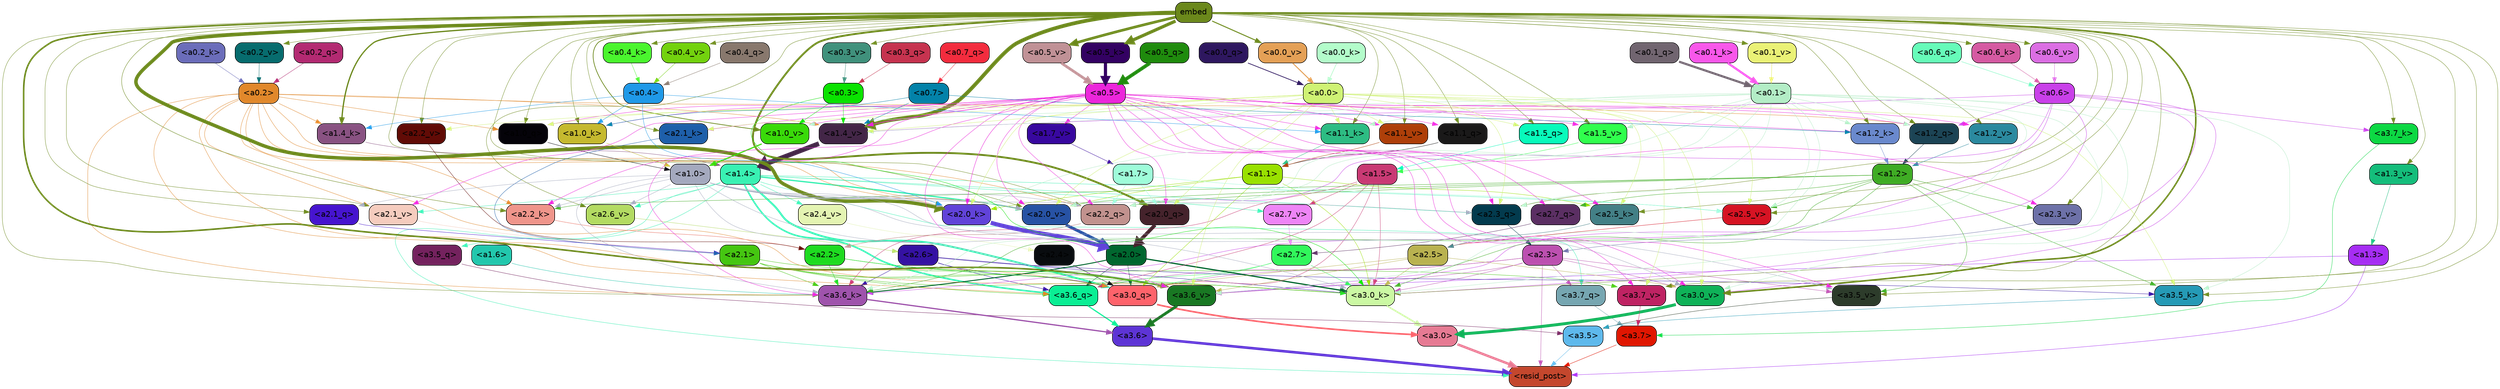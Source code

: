 strict digraph "" {
	graph [bgcolor=transparent,
		layout=dot,
		overlap=false,
		splines=true
	];
	"<a3.7>"	[color=black,
		fillcolor="#e01601",
		fontname=Helvetica,
		shape=box,
		style="filled, rounded"];
	"<resid_post>"	[color=black,
		fillcolor="#c4472d",
		fontname=Helvetica,
		shape=box,
		style="filled, rounded"];
	"<a3.7>" -> "<resid_post>"	[color="#e01601",
		penwidth=0.6239100098609924];
	"<a3.6>"	[color=black,
		fillcolor="#5d34d5",
		fontname=Helvetica,
		shape=box,
		style="filled, rounded"];
	"<a3.6>" -> "<resid_post>"	[color="#5d34d5",
		penwidth=4.569062113761902];
	"<a3.5>"	[color=black,
		fillcolor="#5eb9ec",
		fontname=Helvetica,
		shape=box,
		style="filled, rounded"];
	"<a3.5>" -> "<resid_post>"	[color="#5eb9ec",
		penwidth=0.6];
	"<a3.0>"	[color=black,
		fillcolor="#e67a93",
		fontname=Helvetica,
		shape=box,
		style="filled, rounded"];
	"<a3.0>" -> "<resid_post>"	[color="#e67a93",
		penwidth=4.283544182777405];
	"<a2.3>"	[color=black,
		fillcolor="#bc50b0",
		fontname=Helvetica,
		shape=box,
		style="filled, rounded"];
	"<a2.3>" -> "<resid_post>"	[color="#bc50b0",
		penwidth=0.6];
	"<a3.7_q>"	[color=black,
		fillcolor="#76a6b1",
		fontname=Helvetica,
		shape=box,
		style="filled, rounded"];
	"<a2.3>" -> "<a3.7_q>"	[color="#bc50b0",
		penwidth=0.6];
	"<a3.6_q>"	[color=black,
		fillcolor="#0aee94",
		fontname=Helvetica,
		shape=box,
		style="filled, rounded"];
	"<a2.3>" -> "<a3.6_q>"	[color="#bc50b0",
		penwidth=0.6];
	"<a3.0_q>"	[color=black,
		fillcolor="#fe636b",
		fontname=Helvetica,
		shape=box,
		style="filled, rounded"];
	"<a2.3>" -> "<a3.0_q>"	[color="#bc50b0",
		penwidth=0.6];
	"<a3.0_k>"	[color=black,
		fillcolor="#cbf8a3",
		fontname=Helvetica,
		shape=box,
		style="filled, rounded"];
	"<a2.3>" -> "<a3.0_k>"	[color="#bc50b0",
		penwidth=0.6];
	"<a3.6_v>"	[color=black,
		fillcolor="#197823",
		fontname=Helvetica,
		shape=box,
		style="filled, rounded"];
	"<a2.3>" -> "<a3.6_v>"	[color="#bc50b0",
		penwidth=0.6];
	"<a3.5_v>"	[color=black,
		fillcolor="#2d3c2b",
		fontname=Helvetica,
		shape=box,
		style="filled, rounded"];
	"<a2.3>" -> "<a3.5_v>"	[color="#bc50b0",
		penwidth=0.6];
	"<a3.0_v>"	[color=black,
		fillcolor="#0fb258",
		fontname=Helvetica,
		shape=box,
		style="filled, rounded"];
	"<a2.3>" -> "<a3.0_v>"	[color="#bc50b0",
		penwidth=0.6];
	"<a1.4>"	[color=black,
		fillcolor="#39f1b3",
		fontname=Helvetica,
		shape=box,
		style="filled, rounded"];
	"<a1.4>" -> "<resid_post>"	[color="#39f1b3",
		penwidth=0.6];
	"<a1.4>" -> "<a3.7_q>"	[color="#39f1b3",
		penwidth=0.6];
	"<a1.4>" -> "<a3.6_q>"	[color="#39f1b3",
		penwidth=2.7934007048606873];
	"<a3.5_q>"	[color=black,
		fillcolor="#74225e",
		fontname=Helvetica,
		shape=box,
		style="filled, rounded"];
	"<a1.4>" -> "<a3.5_q>"	[color="#39f1b3",
		penwidth=0.6];
	"<a1.4>" -> "<a3.0_q>"	[color="#39f1b3",
		penwidth=3.340754985809326];
	"<a2.3_q>"	[color=black,
		fillcolor="#033b4e",
		fontname=Helvetica,
		shape=box,
		style="filled, rounded"];
	"<a1.4>" -> "<a2.3_q>"	[color="#39f1b3",
		penwidth=0.6];
	"<a2.7_v>"	[color=black,
		fillcolor="#ee85f6",
		fontname=Helvetica,
		shape=box,
		style="filled, rounded"];
	"<a1.4>" -> "<a2.7_v>"	[color="#39f1b3",
		penwidth=0.6];
	"<a2.6_v>"	[color=black,
		fillcolor="#b3db62",
		fontname=Helvetica,
		shape=box,
		style="filled, rounded"];
	"<a1.4>" -> "<a2.6_v>"	[color="#39f1b3",
		penwidth=0.6];
	"<a2.5_v>"	[color=black,
		fillcolor="#d61323",
		fontname=Helvetica,
		shape=box,
		style="filled, rounded"];
	"<a1.4>" -> "<a2.5_v>"	[color="#39f1b3",
		penwidth=0.6];
	"<a2.4_v>"	[color=black,
		fillcolor="#e4f4b2",
		fontname=Helvetica,
		shape=box,
		style="filled, rounded"];
	"<a1.4>" -> "<a2.4_v>"	[color="#39f1b3",
		penwidth=0.6];
	"<a2.1_v>"	[color=black,
		fillcolor="#f5ccbe",
		fontname=Helvetica,
		shape=box,
		style="filled, rounded"];
	"<a1.4>" -> "<a2.1_v>"	[color="#39f1b3",
		penwidth=0.6];
	"<a2.0_v>"	[color=black,
		fillcolor="#2752a4",
		fontname=Helvetica,
		shape=box,
		style="filled, rounded"];
	"<a1.4>" -> "<a2.0_v>"	[color="#39f1b3",
		penwidth=2.268759250640869];
	"<a1.3>"	[color=black,
		fillcolor="#a62df3",
		fontname=Helvetica,
		shape=box,
		style="filled, rounded"];
	"<a1.3>" -> "<resid_post>"	[color="#a62df3",
		penwidth=0.6];
	"<a1.3>" -> "<a3.6_v>"	[color="#a62df3",
		penwidth=0.6];
	"<a3.7_q>" -> "<a3.7>"	[color="#76a6b1",
		penwidth=0.6];
	"<a3.6_q>" -> "<a3.6>"	[color="#0aee94",
		penwidth=2.0347584784030914];
	"<a3.5_q>" -> "<a3.5>"	[color="#74225e",
		penwidth=0.6];
	"<a3.0_q>" -> "<a3.0>"	[color="#fe636b",
		penwidth=2.8635367155075073];
	"<a3.7_k>"	[color=black,
		fillcolor="#0cd843",
		fontname=Helvetica,
		shape=box,
		style="filled, rounded"];
	"<a3.7_k>" -> "<a3.7>"	[color="#0cd843",
		penwidth=0.6];
	"<a3.6_k>"	[color=black,
		fillcolor="#9f53ac",
		fontname=Helvetica,
		shape=box,
		style="filled, rounded"];
	"<a3.6_k>" -> "<a3.6>"	[color="#9f53ac",
		penwidth=2.1760786175727844];
	"<a3.5_k>"	[color=black,
		fillcolor="#259ab6",
		fontname=Helvetica,
		shape=box,
		style="filled, rounded"];
	"<a3.5_k>" -> "<a3.5>"	[color="#259ab6",
		penwidth=0.6];
	"<a3.0_k>" -> "<a3.0>"	[color="#cbf8a3",
		penwidth=2.632905662059784];
	"<a3.7_v>"	[color=black,
		fillcolor="#bf2363",
		fontname=Helvetica,
		shape=box,
		style="filled, rounded"];
	"<a3.7_v>" -> "<a3.7>"	[color="#bf2363",
		penwidth=0.6];
	"<a3.6_v>" -> "<a3.6>"	[color="#197823",
		penwidth=4.981305837631226];
	"<a3.5_v>" -> "<a3.5>"	[color="#2d3c2b",
		penwidth=0.6];
	"<a3.0_v>" -> "<a3.0>"	[color="#0fb258",
		penwidth=5.168330669403076];
	"<a2.7>"	[color=black,
		fillcolor="#31f75b",
		fontname=Helvetica,
		shape=box,
		style="filled, rounded"];
	"<a2.7>" -> "<a3.6_q>"	[color="#31f75b",
		penwidth=0.6];
	"<a2.7>" -> "<a3.0_q>"	[color="#31f75b",
		penwidth=0.6];
	"<a2.7>" -> "<a3.0_k>"	[color="#31f75b",
		penwidth=0.6];
	"<a2.6>"	[color=black,
		fillcolor="#3512a3",
		fontname=Helvetica,
		shape=box,
		style="filled, rounded"];
	"<a2.6>" -> "<a3.6_q>"	[color="#3512a3",
		penwidth=0.6];
	"<a2.6>" -> "<a3.0_q>"	[color="#3512a3",
		penwidth=0.6];
	"<a2.6>" -> "<a3.6_k>"	[color="#3512a3",
		penwidth=0.6];
	"<a2.6>" -> "<a3.5_k>"	[color="#3512a3",
		penwidth=0.6];
	"<a2.6>" -> "<a3.0_k>"	[color="#3512a3",
		penwidth=0.6];
	"<a2.1>"	[color=black,
		fillcolor="#45c611",
		fontname=Helvetica,
		shape=box,
		style="filled, rounded"];
	"<a2.1>" -> "<a3.6_q>"	[color="#45c611",
		penwidth=0.6];
	"<a2.1>" -> "<a3.0_q>"	[color="#45c611",
		penwidth=0.6];
	"<a2.1>" -> "<a3.6_k>"	[color="#45c611",
		penwidth=0.6];
	"<a2.1>" -> "<a3.0_k>"	[color="#45c611",
		penwidth=0.6];
	"<a2.1>" -> "<a3.7_v>"	[color="#45c611",
		penwidth=0.6];
	"<a2.1>" -> "<a3.6_v>"	[color="#45c611",
		penwidth=0.6];
	"<a2.0>"	[color=black,
		fillcolor="#01672f",
		fontname=Helvetica,
		shape=box,
		style="filled, rounded"];
	"<a2.0>" -> "<a3.6_q>"	[color="#01672f",
		penwidth=0.6];
	"<a2.0>" -> "<a3.0_q>"	[color="#01672f",
		penwidth=0.6];
	"<a2.0>" -> "<a3.6_k>"	[color="#01672f",
		penwidth=1.6382827460765839];
	"<a2.0>" -> "<a3.0_k>"	[color="#01672f",
		penwidth=2.161143198609352];
	"<a1.5>"	[color=black,
		fillcolor="#c93a74",
		fontname=Helvetica,
		shape=box,
		style="filled, rounded"];
	"<a1.5>" -> "<a3.6_q>"	[color="#c93a74",
		penwidth=0.6];
	"<a1.5>" -> "<a3.0_q>"	[color="#c93a74",
		penwidth=0.6];
	"<a1.5>" -> "<a3.6_k>"	[color="#c93a74",
		penwidth=0.6];
	"<a1.5>" -> "<a3.0_k>"	[color="#c93a74",
		penwidth=0.6];
	"<a1.5>" -> "<a2.7_v>"	[color="#c93a74",
		penwidth=0.6];
	"<a0.2>"	[color=black,
		fillcolor="#e1882b",
		fontname=Helvetica,
		shape=box,
		style="filled, rounded"];
	"<a0.2>" -> "<a3.6_q>"	[color="#e1882b",
		penwidth=0.6];
	"<a0.2>" -> "<a3.0_q>"	[color="#e1882b",
		penwidth=0.6];
	"<a0.2>" -> "<a3.6_k>"	[color="#e1882b",
		penwidth=0.6];
	"<a0.2>" -> "<a3.0_k>"	[color="#e1882b",
		penwidth=0.6];
	"<a2.2_q>"	[color=black,
		fillcolor="#c1928e",
		fontname=Helvetica,
		shape=box,
		style="filled, rounded"];
	"<a0.2>" -> "<a2.2_q>"	[color="#e1882b",
		penwidth=0.6];
	"<a2.2_k>"	[color=black,
		fillcolor="#ef958b",
		fontname=Helvetica,
		shape=box,
		style="filled, rounded"];
	"<a0.2>" -> "<a2.2_k>"	[color="#e1882b",
		penwidth=0.6];
	"<a2.0_k>"	[color=black,
		fillcolor="#6143d9",
		fontname=Helvetica,
		shape=box,
		style="filled, rounded"];
	"<a0.2>" -> "<a2.0_k>"	[color="#e1882b",
		penwidth=0.6];
	"<a0.2>" -> "<a2.1_v>"	[color="#e1882b",
		penwidth=0.6];
	"<a0.2>" -> "<a2.0_v>"	[color="#e1882b",
		penwidth=0.6];
	"<a1.2_q>"	[color=black,
		fillcolor="#1c4455",
		fontname=Helvetica,
		shape=box,
		style="filled, rounded"];
	"<a0.2>" -> "<a1.2_q>"	[color="#e1882b",
		penwidth=0.6];
	"<a1.0_q>"	[color=black,
		fillcolor="#050309",
		fontname=Helvetica,
		shape=box,
		style="filled, rounded"];
	"<a0.2>" -> "<a1.0_q>"	[color="#e1882b",
		penwidth=0.6];
	"<a1.4_k>"	[color=black,
		fillcolor="#895282",
		fontname=Helvetica,
		shape=box,
		style="filled, rounded"];
	"<a0.2>" -> "<a1.4_k>"	[color="#e1882b",
		penwidth=0.6];
	"<a1.4_v>"	[color=black,
		fillcolor="#432647",
		fontname=Helvetica,
		shape=box,
		style="filled, rounded"];
	"<a0.2>" -> "<a1.4_v>"	[color="#e1882b",
		penwidth=0.6];
	"<a2.5>"	[color=black,
		fillcolor="#b9b250",
		fontname=Helvetica,
		shape=box,
		style="filled, rounded"];
	"<a2.5>" -> "<a3.0_q>"	[color="#b9b250",
		penwidth=0.6];
	"<a2.5>" -> "<a3.0_k>"	[color="#b9b250",
		penwidth=0.6];
	"<a2.5>" -> "<a3.6_v>"	[color="#b9b250",
		penwidth=0.6];
	"<a2.5>" -> "<a3.0_v>"	[color="#b9b250",
		penwidth=0.6];
	"<a2.4>"	[color=black,
		fillcolor="#090c0f",
		fontname=Helvetica,
		shape=box,
		style="filled, rounded"];
	"<a2.4>" -> "<a3.0_q>"	[color="#090c0f",
		penwidth=0.6];
	"<a1.1>"	[color=black,
		fillcolor="#99e100",
		fontname=Helvetica,
		shape=box,
		style="filled, rounded"];
	"<a1.1>" -> "<a3.0_q>"	[color="#99e100",
		penwidth=0.6];
	"<a1.1>" -> "<a3.0_k>"	[color="#99e100",
		penwidth=0.6];
	"<a2.5_k>"	[color=black,
		fillcolor="#438086",
		fontname=Helvetica,
		shape=box,
		style="filled, rounded"];
	"<a1.1>" -> "<a2.5_k>"	[color="#99e100",
		penwidth=0.6];
	"<a1.1>" -> "<a2.0_k>"	[color="#99e100",
		penwidth=0.6];
	"<a1.1>" -> "<a2.0_v>"	[color="#99e100",
		penwidth=0.6];
	"<a0.6>"	[color=black,
		fillcolor="#c940e9",
		fontname=Helvetica,
		shape=box,
		style="filled, rounded"];
	"<a0.6>" -> "<a3.7_k>"	[color="#c940e9",
		penwidth=0.6];
	"<a0.6>" -> "<a3.6_k>"	[color="#c940e9",
		penwidth=0.6];
	"<a0.6>" -> "<a3.0_k>"	[color="#c940e9",
		penwidth=0.6];
	"<a0.6>" -> "<a3.6_v>"	[color="#c940e9",
		penwidth=0.6];
	"<a0.6>" -> "<a3.0_v>"	[color="#c940e9",
		penwidth=0.6];
	"<a0.6>" -> "<a2.2_q>"	[color="#c940e9",
		penwidth=0.6];
	"<a0.6>" -> "<a1.2_q>"	[color="#c940e9",
		penwidth=0.6];
	"<a0.6>" -> "<a1.4_v>"	[color="#c940e9",
		penwidth=0.6];
	embed	[color=black,
		fillcolor="#6b881b",
		fontname=Helvetica,
		shape=box,
		style="filled, rounded"];
	embed -> "<a3.7_k>"	[color="#6b881b",
		penwidth=0.6];
	embed -> "<a3.6_k>"	[color="#6b881b",
		penwidth=0.6];
	embed -> "<a3.5_k>"	[color="#6b881b",
		penwidth=0.6];
	embed -> "<a3.0_k>"	[color="#6b881b",
		penwidth=0.6];
	embed -> "<a3.7_v>"	[color="#6b881b",
		penwidth=0.6];
	embed -> "<a3.6_v>"	[color="#6b881b",
		penwidth=2.7825746536254883];
	embed -> "<a3.5_v>"	[color="#6b881b",
		penwidth=0.6];
	embed -> "<a3.0_v>"	[color="#6b881b",
		penwidth=2.6950180530548096];
	embed -> "<a2.3_q>"	[color="#6b881b",
		penwidth=0.6];
	embed -> "<a2.2_q>"	[color="#6b881b",
		penwidth=0.6];
	"<a2.1_q>"	[color=black,
		fillcolor="#4614cf",
		fontname=Helvetica,
		shape=box,
		style="filled, rounded"];
	embed -> "<a2.1_q>"	[color="#6b881b",
		penwidth=0.6];
	"<a2.0_q>"	[color=black,
		fillcolor="#45232c",
		fontname=Helvetica,
		shape=box,
		style="filled, rounded"];
	embed -> "<a2.0_q>"	[color="#6b881b",
		penwidth=3.305941343307495];
	embed -> "<a2.5_k>"	[color="#6b881b",
		penwidth=0.6];
	embed -> "<a2.2_k>"	[color="#6b881b",
		penwidth=0.6698317527770996];
	"<a2.1_k>"	[color=black,
		fillcolor="#1e5faa",
		fontname=Helvetica,
		shape=box,
		style="filled, rounded"];
	embed -> "<a2.1_k>"	[color="#6b881b",
		penwidth=0.6];
	embed -> "<a2.0_k>"	[color="#6b881b",
		penwidth=6.12570995092392];
	embed -> "<a2.6_v>"	[color="#6b881b",
		penwidth=0.6];
	embed -> "<a2.5_v>"	[color="#6b881b",
		penwidth=0.6];
	"<a2.3_v>"	[color=black,
		fillcolor="#6d71a8",
		fontname=Helvetica,
		shape=box,
		style="filled, rounded"];
	embed -> "<a2.3_v>"	[color="#6b881b",
		penwidth=0.6];
	"<a2.2_v>"	[color=black,
		fillcolor="#610b06",
		fontname=Helvetica,
		shape=box,
		style="filled, rounded"];
	embed -> "<a2.2_v>"	[color="#6b881b",
		penwidth=0.6];
	embed -> "<a2.1_v>"	[color="#6b881b",
		penwidth=0.6];
	embed -> "<a2.0_v>"	[color="#6b881b",
		penwidth=0.6];
	"<a1.5_q>"	[color=black,
		fillcolor="#08fabb",
		fontname=Helvetica,
		shape=box,
		style="filled, rounded"];
	embed -> "<a1.5_q>"	[color="#6b881b",
		penwidth=0.6];
	embed -> "<a1.2_q>"	[color="#6b881b",
		penwidth=0.6087074279785156];
	"<a1.1_q>"	[color=black,
		fillcolor="#1a1919",
		fontname=Helvetica,
		shape=box,
		style="filled, rounded"];
	embed -> "<a1.1_q>"	[color="#6b881b",
		penwidth=0.6];
	embed -> "<a1.0_q>"	[color="#6b881b",
		penwidth=0.6];
	embed -> "<a1.4_k>"	[color="#6b881b",
		penwidth=2.1858973503112793];
	"<a1.2_k>"	[color=black,
		fillcolor="#6a89cd",
		fontname=Helvetica,
		shape=box,
		style="filled, rounded"];
	embed -> "<a1.2_k>"	[color="#6b881b",
		penwidth=0.6];
	"<a1.1_k>"	[color=black,
		fillcolor="#2dbc83",
		fontname=Helvetica,
		shape=box,
		style="filled, rounded"];
	embed -> "<a1.1_k>"	[color="#6b881b",
		penwidth=0.6];
	"<a1.0_k>"	[color=black,
		fillcolor="#c5b92f",
		fontname=Helvetica,
		shape=box,
		style="filled, rounded"];
	embed -> "<a1.0_k>"	[color="#6b881b",
		penwidth=0.6];
	"<a1.5_v>"	[color=black,
		fillcolor="#30fe4d",
		fontname=Helvetica,
		shape=box,
		style="filled, rounded"];
	embed -> "<a1.5_v>"	[color="#6b881b",
		penwidth=0.6];
	embed -> "<a1.4_v>"	[color="#6b881b",
		penwidth=6.590077131986618];
	"<a1.3_v>"	[color=black,
		fillcolor="#14bd7b",
		fontname=Helvetica,
		shape=box,
		style="filled, rounded"];
	embed -> "<a1.3_v>"	[color="#6b881b",
		penwidth=0.6];
	"<a1.2_v>"	[color=black,
		fillcolor="#2b899f",
		fontname=Helvetica,
		shape=box,
		style="filled, rounded"];
	embed -> "<a1.2_v>"	[color="#6b881b",
		penwidth=0.6];
	"<a1.1_v>"	[color=black,
		fillcolor="#ae3f09",
		fontname=Helvetica,
		shape=box,
		style="filled, rounded"];
	embed -> "<a1.1_v>"	[color="#6b881b",
		penwidth=0.6];
	"<a1.0_v>"	[color=black,
		fillcolor="#39da09",
		fontname=Helvetica,
		shape=box,
		style="filled, rounded"];
	embed -> "<a1.0_v>"	[color="#6b881b",
		penwidth=1.2076449394226074];
	"<a0.6_k>"	[color=black,
		fillcolor="#d55aa2",
		fontname=Helvetica,
		shape=box,
		style="filled, rounded"];
	embed -> "<a0.6_k>"	[color="#6b881b",
		penwidth=0.6];
	"<a0.5_k>"	[color=black,
		fillcolor="#330162",
		fontname=Helvetica,
		shape=box,
		style="filled, rounded"];
	embed -> "<a0.5_k>"	[color="#6b881b",
		penwidth=5.610821008682251];
	"<a0.4_k>"	[color=black,
		fillcolor="#4af52e",
		fontname=Helvetica,
		shape=box,
		style="filled, rounded"];
	embed -> "<a0.4_k>"	[color="#6b881b",
		penwidth=0.6];
	"<a0.6_v>"	[color=black,
		fillcolor="#db6ee3",
		fontname=Helvetica,
		shape=box,
		style="filled, rounded"];
	embed -> "<a0.6_v>"	[color="#6b881b",
		penwidth=0.6];
	"<a0.5_v>"	[color=black,
		fillcolor="#c09196",
		fontname=Helvetica,
		shape=box,
		style="filled, rounded"];
	embed -> "<a0.5_v>"	[color="#6b881b",
		penwidth=4.663905620574951];
	"<a0.4_v>"	[color=black,
		fillcolor="#73d20e",
		fontname=Helvetica,
		shape=box,
		style="filled, rounded"];
	embed -> "<a0.4_v>"	[color="#6b881b",
		penwidth=0.6];
	"<a0.3_v>"	[color=black,
		fillcolor="#40917c",
		fontname=Helvetica,
		shape=box,
		style="filled, rounded"];
	embed -> "<a0.3_v>"	[color="#6b881b",
		penwidth=0.6];
	"<a0.2_v>"	[color=black,
		fillcolor="#076c6e",
		fontname=Helvetica,
		shape=box,
		style="filled, rounded"];
	embed -> "<a0.2_v>"	[color="#6b881b",
		penwidth=0.6];
	"<a0.1_v>"	[color=black,
		fillcolor="#eaf176",
		fontname=Helvetica,
		shape=box,
		style="filled, rounded"];
	embed -> "<a0.1_v>"	[color="#6b881b",
		penwidth=0.8192043304443359];
	"<a0.0_v>"	[color=black,
		fillcolor="#e4a056",
		fontname=Helvetica,
		shape=box,
		style="filled, rounded"];
	embed -> "<a0.0_v>"	[color="#6b881b",
		penwidth=1.706191062927246];
	"<a2.2>"	[color=black,
		fillcolor="#1edb20",
		fontname=Helvetica,
		shape=box,
		style="filled, rounded"];
	"<a2.2>" -> "<a3.6_k>"	[color="#1edb20",
		penwidth=0.6];
	"<a2.2>" -> "<a3.0_k>"	[color="#1edb20",
		penwidth=0.6];
	"<a2.2>" -> "<a3.6_v>"	[color="#1edb20",
		penwidth=0.6];
	"<a1.6>"	[color=black,
		fillcolor="#22c7ad",
		fontname=Helvetica,
		shape=box,
		style="filled, rounded"];
	"<a1.6>" -> "<a3.6_k>"	[color="#22c7ad",
		penwidth=0.6];
	"<a1.2>"	[color=black,
		fillcolor="#3fac24",
		fontname=Helvetica,
		shape=box,
		style="filled, rounded"];
	"<a1.2>" -> "<a3.6_k>"	[color="#3fac24",
		penwidth=0.6];
	"<a1.2>" -> "<a3.5_k>"	[color="#3fac24",
		penwidth=0.6];
	"<a1.2>" -> "<a3.0_k>"	[color="#3fac24",
		penwidth=0.6];
	"<a1.2>" -> "<a3.5_v>"	[color="#3fac24",
		penwidth=0.6];
	"<a2.7_q>"	[color=black,
		fillcolor="#5b2f63",
		fontname=Helvetica,
		shape=box,
		style="filled, rounded"];
	"<a1.2>" -> "<a2.7_q>"	[color="#3fac24",
		penwidth=0.6];
	"<a1.2>" -> "<a2.2_q>"	[color="#3fac24",
		penwidth=0.6];
	"<a1.2>" -> "<a2.2_k>"	[color="#3fac24",
		penwidth=0.6];
	"<a1.2>" -> "<a2.5_v>"	[color="#3fac24",
		penwidth=0.6];
	"<a1.2>" -> "<a2.3_v>"	[color="#3fac24",
		penwidth=0.6];
	"<a1.2>" -> "<a2.0_v>"	[color="#3fac24",
		penwidth=0.6];
	"<a1.0>"	[color=black,
		fillcolor="#a4a9be",
		fontname=Helvetica,
		shape=box,
		style="filled, rounded"];
	"<a1.0>" -> "<a3.6_k>"	[color="#a4a9be",
		penwidth=0.6];
	"<a1.0>" -> "<a3.0_k>"	[color="#a4a9be",
		penwidth=0.6];
	"<a1.0>" -> "<a3.6_v>"	[color="#a4a9be",
		penwidth=0.6];
	"<a1.0>" -> "<a3.5_v>"	[color="#a4a9be",
		penwidth=0.6];
	"<a1.0>" -> "<a3.0_v>"	[color="#a4a9be",
		penwidth=0.6];
	"<a1.0>" -> "<a2.3_q>"	[color="#a4a9be",
		penwidth=0.6];
	"<a1.0>" -> "<a2.2_q>"	[color="#a4a9be",
		penwidth=0.6];
	"<a1.0>" -> "<a2.1_q>"	[color="#a4a9be",
		penwidth=0.6];
	"<a1.0>" -> "<a2.2_k>"	[color="#a4a9be",
		penwidth=0.6];
	"<a1.0>" -> "<a2.0_k>"	[color="#a4a9be",
		penwidth=0.6];
	"<a1.0>" -> "<a2.6_v>"	[color="#a4a9be",
		penwidth=0.6];
	"<a1.0>" -> "<a2.0_v>"	[color="#a4a9be",
		penwidth=1.2213096618652344];
	"<a0.5>"	[color=black,
		fillcolor="#ec26db",
		fontname=Helvetica,
		shape=box,
		style="filled, rounded"];
	"<a0.5>" -> "<a3.6_k>"	[color="#ec26db",
		penwidth=0.6];
	"<a0.5>" -> "<a3.7_v>"	[color="#ec26db",
		penwidth=0.6];
	"<a0.5>" -> "<a3.6_v>"	[color="#ec26db",
		penwidth=0.6];
	"<a0.5>" -> "<a3.5_v>"	[color="#ec26db",
		penwidth=0.6];
	"<a0.5>" -> "<a3.0_v>"	[color="#ec26db",
		penwidth=0.6];
	"<a0.5>" -> "<a2.7_q>"	[color="#ec26db",
		penwidth=0.6];
	"<a0.5>" -> "<a2.3_q>"	[color="#ec26db",
		penwidth=0.6];
	"<a0.5>" -> "<a2.2_q>"	[color="#ec26db",
		penwidth=0.6];
	"<a0.5>" -> "<a2.0_q>"	[color="#ec26db",
		penwidth=0.6];
	"<a0.5>" -> "<a2.5_k>"	[color="#ec26db",
		penwidth=0.6];
	"<a0.5>" -> "<a2.2_k>"	[color="#ec26db",
		penwidth=0.6];
	"<a0.5>" -> "<a2.1_k>"	[color="#ec26db",
		penwidth=0.6];
	"<a0.5>" -> "<a2.0_k>"	[color="#ec26db",
		penwidth=0.6900839805603027];
	"<a0.5>" -> "<a2.3_v>"	[color="#ec26db",
		penwidth=0.6];
	"<a0.5>" -> "<a2.1_v>"	[color="#ec26db",
		penwidth=0.6];
	"<a0.5>" -> "<a2.0_v>"	[color="#ec26db",
		penwidth=0.6];
	"<a0.5>" -> "<a1.2_q>"	[color="#ec26db",
		penwidth=0.6];
	"<a0.5>" -> "<a1.1_q>"	[color="#ec26db",
		penwidth=0.6];
	"<a0.5>" -> "<a1.0_q>"	[color="#ec26db",
		penwidth=0.6];
	"<a0.5>" -> "<a1.2_k>"	[color="#ec26db",
		penwidth=0.6];
	"<a0.5>" -> "<a1.1_k>"	[color="#ec26db",
		penwidth=0.6];
	"<a0.5>" -> "<a1.0_k>"	[color="#ec26db",
		penwidth=0.6];
	"<a1.7_v>"	[color=black,
		fillcolor="#38089f",
		fontname=Helvetica,
		shape=box,
		style="filled, rounded"];
	"<a0.5>" -> "<a1.7_v>"	[color="#ec26db",
		penwidth=0.6];
	"<a0.5>" -> "<a1.5_v>"	[color="#ec26db",
		penwidth=0.6];
	"<a0.5>" -> "<a1.4_v>"	[color="#ec26db",
		penwidth=0.9985027313232422];
	"<a0.5>" -> "<a1.2_v>"	[color="#ec26db",
		penwidth=0.6];
	"<a0.5>" -> "<a1.1_v>"	[color="#ec26db",
		penwidth=0.6];
	"<a0.5>" -> "<a1.0_v>"	[color="#ec26db",
		penwidth=0.6];
	"<a0.1>"	[color=black,
		fillcolor="#b3edc6",
		fontname=Helvetica,
		shape=box,
		style="filled, rounded"];
	"<a0.1>" -> "<a3.6_k>"	[color="#b3edc6",
		penwidth=0.6];
	"<a0.1>" -> "<a3.5_k>"	[color="#b3edc6",
		penwidth=0.6];
	"<a0.1>" -> "<a3.0_k>"	[color="#b3edc6",
		penwidth=0.6];
	"<a0.1>" -> "<a3.6_v>"	[color="#b3edc6",
		penwidth=0.6];
	"<a0.1>" -> "<a3.0_v>"	[color="#b3edc6",
		penwidth=0.6];
	"<a0.1>" -> "<a2.3_q>"	[color="#b3edc6",
		penwidth=0.6];
	"<a0.1>" -> "<a2.2_q>"	[color="#b3edc6",
		penwidth=0.6];
	"<a0.1>" -> "<a2.0_k>"	[color="#b3edc6",
		penwidth=0.6];
	"<a0.1>" -> "<a2.5_v>"	[color="#b3edc6",
		penwidth=0.6];
	"<a0.1>" -> "<a2.0_v>"	[color="#b3edc6",
		penwidth=0.6];
	"<a0.1>" -> "<a1.2_q>"	[color="#b3edc6",
		penwidth=0.6218185424804688];
	"<a0.1>" -> "<a1.2_k>"	[color="#b3edc6",
		penwidth=0.6];
	"<a0.1>" -> "<a1.1_k>"	[color="#b3edc6",
		penwidth=0.6];
	"<a0.1>" -> "<a1.5_v>"	[color="#b3edc6",
		penwidth=0.6];
	"<a0.1>" -> "<a1.4_v>"	[color="#b3edc6",
		penwidth=0.6];
	"<a0.1>" -> "<a1.0_v>"	[color="#b3edc6",
		penwidth=0.6];
	"<a0.0>"	[color=black,
		fillcolor="#cff274",
		fontname=Helvetica,
		shape=box,
		style="filled, rounded"];
	"<a0.0>" -> "<a3.5_k>"	[color="#cff274",
		penwidth=0.6];
	"<a0.0>" -> "<a3.7_v>"	[color="#cff274",
		penwidth=0.6];
	"<a0.0>" -> "<a3.6_v>"	[color="#cff274",
		penwidth=0.6];
	"<a0.0>" -> "<a3.0_v>"	[color="#cff274",
		penwidth=0.6];
	"<a0.0>" -> "<a2.3_q>"	[color="#cff274",
		penwidth=0.6];
	"<a0.0>" -> "<a2.0_q>"	[color="#cff274",
		penwidth=0.6];
	"<a0.0>" -> "<a2.5_k>"	[color="#cff274",
		penwidth=0.6];
	"<a0.0>" -> "<a2.1_k>"	[color="#cff274",
		penwidth=0.6];
	"<a0.0>" -> "<a2.0_k>"	[color="#cff274",
		penwidth=0.6];
	"<a0.0>" -> "<a2.5_v>"	[color="#cff274",
		penwidth=0.6];
	"<a0.0>" -> "<a2.2_v>"	[color="#cff274",
		penwidth=0.6];
	"<a0.0>" -> "<a2.0_v>"	[color="#cff274",
		penwidth=0.6];
	"<a0.0>" -> "<a1.5_q>"	[color="#cff274",
		penwidth=0.6];
	"<a0.0>" -> "<a1.0_q>"	[color="#cff274",
		penwidth=0.6];
	"<a0.0>" -> "<a1.1_k>"	[color="#cff274",
		penwidth=0.6];
	"<a0.0>" -> "<a1.4_v>"	[color="#cff274",
		penwidth=0.6];
	"<a0.0>" -> "<a1.1_v>"	[color="#cff274",
		penwidth=0.6];
	"<a0.3>"	[color=black,
		fillcolor="#0ae300",
		fontname=Helvetica,
		shape=box,
		style="filled, rounded"];
	"<a0.3>" -> "<a3.0_k>"	[color="#0ae300",
		penwidth=0.6];
	"<a0.3>" -> "<a1.4_v>"	[color="#0ae300",
		penwidth=0.6];
	"<a0.3>" -> "<a1.0_v>"	[color="#0ae300",
		penwidth=0.6];
	"<a2.7_q>" -> "<a2.7>"	[color="#5b2f63",
		penwidth=0.6];
	"<a2.3_q>" -> "<a2.3>"	[color="#033b4e",
		penwidth=0.6];
	"<a2.2_q>" -> "<a2.2>"	[color="#c1928e",
		penwidth=0.7553567886352539];
	"<a2.1_q>" -> "<a2.1>"	[color="#4614cf",
		penwidth=0.6];
	"<a2.0_q>" -> "<a2.0>"	[color="#45232c",
		penwidth=6.256794691085815];
	"<a2.5_k>" -> "<a2.5>"	[color="#438086",
		penwidth=0.6];
	"<a2.2_k>" -> "<a2.2>"	[color="#ef958b",
		penwidth=0.8854708671569824];
	"<a2.1_k>" -> "<a2.1>"	[color="#1e5faa",
		penwidth=0.6];
	"<a2.0_k>" -> "<a2.0>"	[color="#6143d9",
		penwidth=7.231504917144775];
	"<a2.7_v>" -> "<a2.7>"	[color="#ee85f6",
		penwidth=0.6];
	"<a2.6_v>" -> "<a2.6>"	[color="#b3db62",
		penwidth=0.6];
	"<a2.5_v>" -> "<a2.5>"	[color="#d61323",
		penwidth=0.6];
	"<a2.4_v>" -> "<a2.4>"	[color="#e4f4b2",
		penwidth=0.6];
	"<a2.3_v>" -> "<a2.3>"	[color="#6d71a8",
		penwidth=0.6];
	"<a2.2_v>" -> "<a2.2>"	[color="#610b06",
		penwidth=0.6];
	"<a2.1_v>" -> "<a2.1>"	[color="#f5ccbe",
		penwidth=0.6];
	"<a2.0_v>" -> "<a2.0>"	[color="#2752a4",
		penwidth=5.231471925973892];
	"<a1.7>"	[color=black,
		fillcolor="#9efcd9",
		fontname=Helvetica,
		shape=box,
		style="filled, rounded"];
	"<a1.7>" -> "<a2.2_q>"	[color="#9efcd9",
		penwidth=0.6];
	"<a1.7>" -> "<a2.0_q>"	[color="#9efcd9",
		penwidth=0.6];
	"<a1.7>" -> "<a2.5_v>"	[color="#9efcd9",
		penwidth=0.6];
	"<a0.4>"	[color=black,
		fillcolor="#1f99e8",
		fontname=Helvetica,
		shape=box,
		style="filled, rounded"];
	"<a0.4>" -> "<a2.0_k>"	[color="#1f99e8",
		penwidth=0.6];
	"<a0.4>" -> "<a1.4_k>"	[color="#1f99e8",
		penwidth=0.6];
	"<a0.4>" -> "<a1.1_k>"	[color="#1f99e8",
		penwidth=0.6];
	"<a0.4>" -> "<a1.0_k>"	[color="#1f99e8",
		penwidth=0.6];
	"<a1.5_q>" -> "<a1.5>"	[color="#08fabb",
		penwidth=0.6];
	"<a1.2_q>" -> "<a1.2>"	[color="#1c4455",
		penwidth=0.6];
	"<a1.1_q>" -> "<a1.1>"	[color="#1a1919",
		penwidth=0.6];
	"<a1.0_q>" -> "<a1.0>"	[color="#050309",
		penwidth=0.6];
	"<a1.4_k>" -> "<a1.4>"	[color="#895282",
		penwidth=0.6];
	"<a1.2_k>" -> "<a1.2>"	[color="#6a89cd",
		penwidth=0.6];
	"<a1.1_k>" -> "<a1.1>"	[color="#2dbc83",
		penwidth=0.6];
	"<a1.0_k>" -> "<a1.0>"	[color="#c5b92f",
		penwidth=0.6];
	"<a1.7_v>" -> "<a1.7>"	[color="#38089f",
		penwidth=0.6];
	"<a1.5_v>" -> "<a1.5>"	[color="#30fe4d",
		penwidth=0.6];
	"<a1.4_v>" -> "<a1.4>"	[color="#432647",
		penwidth=8.36684274673462];
	"<a1.3_v>" -> "<a1.3>"	[color="#14bd7b",
		penwidth=0.6];
	"<a1.2_v>" -> "<a1.2>"	[color="#2b899f",
		penwidth=0.6];
	"<a1.1_v>" -> "<a1.1>"	[color="#ae3f09",
		penwidth=0.6];
	"<a1.0_v>" -> "<a1.0>"	[color="#39da09",
		penwidth=1.9665732383728027];
	"<a0.7>"	[color=black,
		fillcolor="#0382a9",
		fontname=Helvetica,
		shape=box,
		style="filled, rounded"];
	"<a0.7>" -> "<a1.2_k>"	[color="#0382a9",
		penwidth=0.6];
	"<a0.7>" -> "<a1.0_k>"	[color="#0382a9",
		penwidth=0.6];
	"<a0.7>" -> "<a1.4_v>"	[color="#0382a9",
		penwidth=0.6];
	"<a0.7_q>"	[color=black,
		fillcolor="#f32c3e",
		fontname=Helvetica,
		shape=box,
		style="filled, rounded"];
	"<a0.7_q>" -> "<a0.7>"	[color="#f32c3e",
		penwidth=0.6];
	"<a0.6_q>"	[color=black,
		fillcolor="#66fbb9",
		fontname=Helvetica,
		shape=box,
		style="filled, rounded"];
	"<a0.6_q>" -> "<a0.6>"	[color="#66fbb9",
		penwidth=0.6];
	"<a0.5_q>"	[color=black,
		fillcolor="#1f8b0d",
		fontname=Helvetica,
		shape=box,
		style="filled, rounded"];
	"<a0.5_q>" -> "<a0.5>"	[color="#1f8b0d",
		penwidth=6.156635046005249];
	"<a0.4_q>"	[color=black,
		fillcolor="#88786d",
		fontname=Helvetica,
		shape=box,
		style="filled, rounded"];
	"<a0.4_q>" -> "<a0.4>"	[color="#88786d",
		penwidth=0.6];
	"<a0.3_q>"	[color=black,
		fillcolor="#c6334f",
		fontname=Helvetica,
		shape=box,
		style="filled, rounded"];
	"<a0.3_q>" -> "<a0.3>"	[color="#c6334f",
		penwidth=0.6];
	"<a0.2_q>"	[color=black,
		fillcolor="#b32a72",
		fontname=Helvetica,
		shape=box,
		style="filled, rounded"];
	"<a0.2_q>" -> "<a0.2>"	[color="#b32a72",
		penwidth=0.6];
	"<a0.1_q>"	[color=black,
		fillcolor="#716570",
		fontname=Helvetica,
		shape=box,
		style="filled, rounded"];
	"<a0.1_q>" -> "<a0.1>"	[color="#716570",
		penwidth=3.795884132385254];
	"<a0.0_q>"	[color=black,
		fillcolor="#2e175f",
		fontname=Helvetica,
		shape=box,
		style="filled, rounded"];
	"<a0.0_q>" -> "<a0.0>"	[color="#2e175f",
		penwidth=1.2393803596496582];
	"<a0.6_k>" -> "<a0.6>"	[color="#d55aa2",
		penwidth=0.6];
	"<a0.5_k>" -> "<a0.5>"	[color="#330162",
		penwidth=5.603226900100708];
	"<a0.4_k>" -> "<a0.4>"	[color="#4af52e",
		penwidth=0.6];
	"<a0.2_k>"	[color=black,
		fillcolor="#6b6dba",
		fontname=Helvetica,
		shape=box,
		style="filled, rounded"];
	"<a0.2_k>" -> "<a0.2>"	[color="#6b6dba",
		penwidth=0.6];
	"<a0.1_k>"	[color=black,
		fillcolor="#f857ea",
		fontname=Helvetica,
		shape=box,
		style="filled, rounded"];
	"<a0.1_k>" -> "<a0.1>"	[color="#f857ea",
		penwidth=3.7429747581481934];
	"<a0.0_k>"	[color=black,
		fillcolor="#b3fcca",
		fontname=Helvetica,
		shape=box,
		style="filled, rounded"];
	"<a0.0_k>" -> "<a0.0>"	[color="#b3fcca",
		penwidth=1.106727123260498];
	"<a0.6_v>" -> "<a0.6>"	[color="#db6ee3",
		penwidth=0.6];
	"<a0.5_v>" -> "<a0.5>"	[color="#c09196",
		penwidth=4.667354106903076];
	"<a0.4_v>" -> "<a0.4>"	[color="#73d20e",
		penwidth=0.6];
	"<a0.3_v>" -> "<a0.3>"	[color="#40917c",
		penwidth=0.6];
	"<a0.2_v>" -> "<a0.2>"	[color="#076c6e",
		penwidth=0.6];
	"<a0.1_v>" -> "<a0.1>"	[color="#eaf176",
		penwidth=0.8298110961914062];
	"<a0.0_v>" -> "<a0.0>"	[color="#e4a056",
		penwidth=1.7084956169128418];
}
